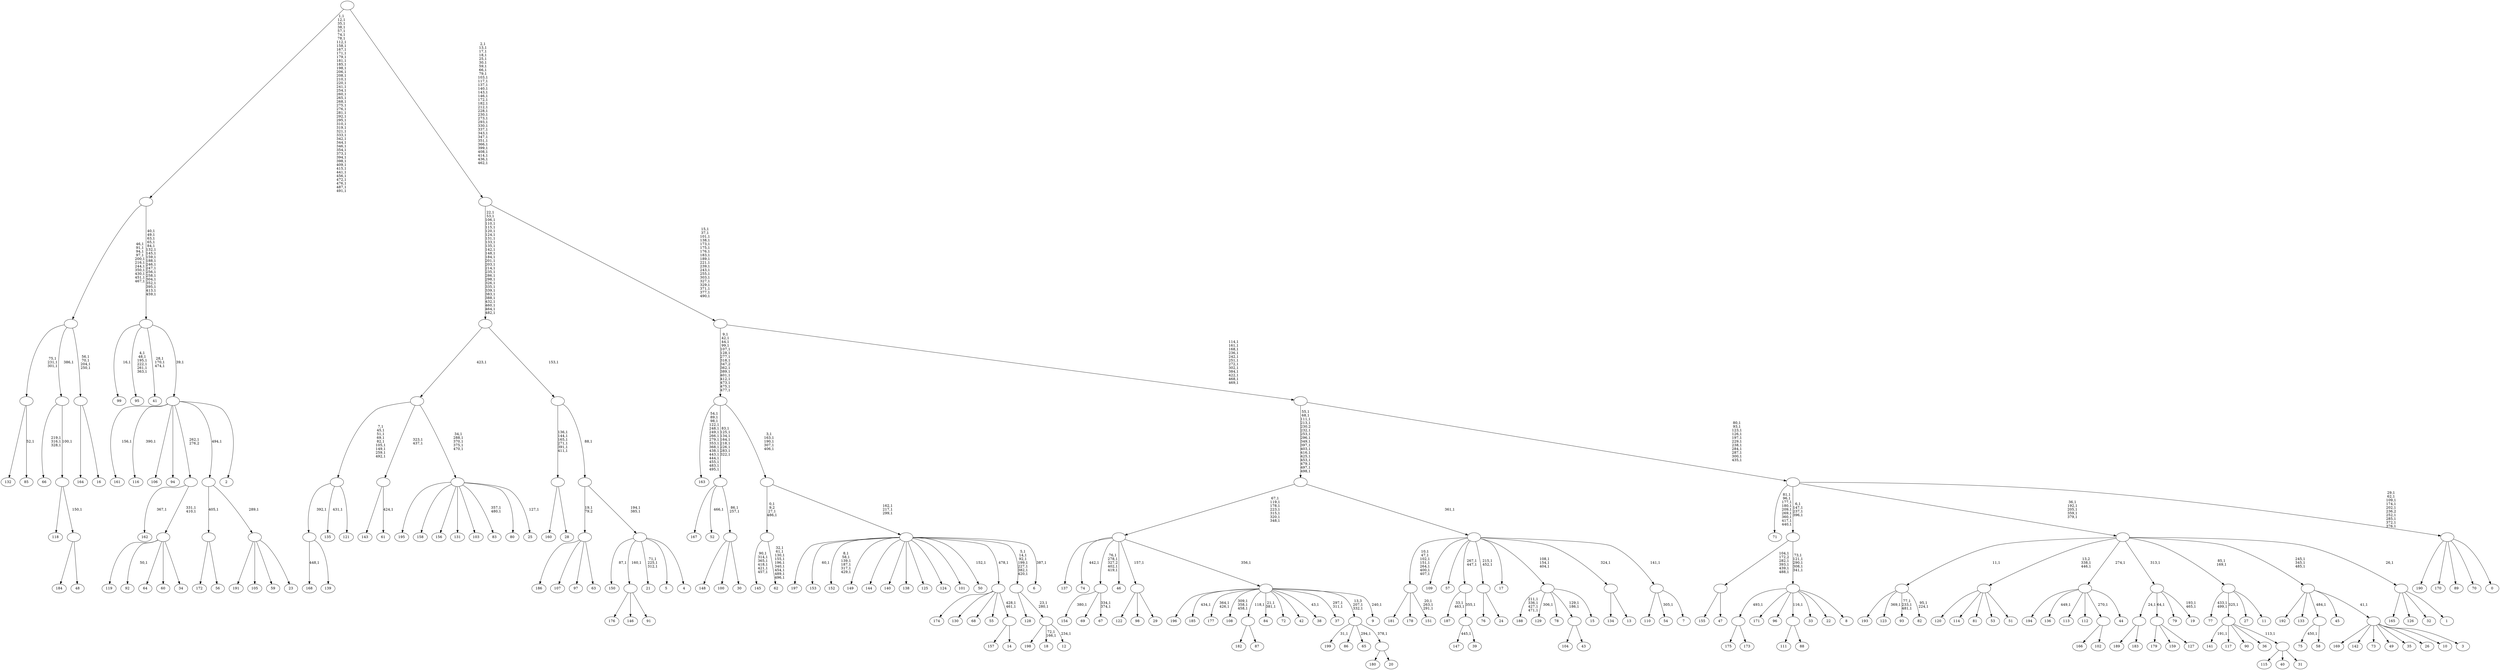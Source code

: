 digraph T {
	700 [label="199"]
	698 [label="198"]
	697 [label="197"]
	696 [label="196"]
	695 [label="195"]
	694 [label="194"]
	693 [label="193"]
	692 [label="192"]
	691 [label="191"]
	690 [label="190"]
	689 [label="189"]
	688 [label="188"]
	683 [label="187"]
	680 [label="186"]
	679 [label="185"]
	677 [label="184"]
	676 [label="183"]
	675 [label=""]
	674 [label="182"]
	673 [label="181"]
	672 [label="180"]
	671 [label="179"]
	670 [label="178"]
	669 [label="177"]
	666 [label="176"]
	665 [label="175"]
	664 [label="174"]
	663 [label="173"]
	662 [label=""]
	661 [label="172"]
	660 [label="171"]
	659 [label="170"]
	658 [label="169"]
	657 [label="168"]
	655 [label="167"]
	654 [label="166"]
	653 [label="165"]
	652 [label="164"]
	651 [label="163"]
	634 [label="162"]
	632 [label="161"]
	630 [label="160"]
	629 [label="159"]
	628 [label="158"]
	627 [label="157"]
	626 [label="156"]
	625 [label="155"]
	624 [label="154"]
	622 [label="153"]
	620 [label="152"]
	613 [label="151"]
	609 [label=""]
	602 [label="150"]
	600 [label="149"]
	599 [label="148"]
	598 [label="147"]
	596 [label="146"]
	595 [label="145"]
	588 [label="144"]
	587 [label="143"]
	586 [label="142"]
	585 [label="141"]
	583 [label="140"]
	582 [label="139"]
	581 [label=""]
	580 [label="138"]
	579 [label="137"]
	578 [label="136"]
	576 [label="135"]
	574 [label="134"]
	573 [label="133"]
	572 [label="132"]
	571 [label="131"]
	570 [label="130"]
	569 [label="129"]
	567 [label="128"]
	566 [label="127"]
	565 [label=""]
	564 [label="126"]
	563 [label="125"]
	562 [label="124"]
	561 [label="123"]
	559 [label="122"]
	558 [label="121"]
	557 [label=""]
	548 [label="120"]
	547 [label="119"]
	546 [label="118"]
	545 [label="117"]
	544 [label="116"]
	542 [label="115"]
	541 [label="114"]
	540 [label="113"]
	539 [label="112"]
	538 [label="111"]
	537 [label="110"]
	536 [label="109"]
	535 [label="108"]
	531 [label="107"]
	530 [label="106"]
	529 [label="105"]
	528 [label="104"]
	527 [label="103"]
	526 [label="102"]
	525 [label=""]
	524 [label="101"]
	523 [label="100"]
	522 [label="99"]
	520 [label="98"]
	519 [label="97"]
	518 [label="96"]
	517 [label="95"]
	510 [label="94"]
	509 [label="93"]
	505 [label="92"]
	503 [label="91"]
	502 [label=""]
	501 [label="90"]
	500 [label="89"]
	499 [label="88"]
	498 [label=""]
	497 [label="87"]
	496 [label=""]
	495 [label="86"]
	494 [label="85"]
	492 [label=""]
	489 [label="84"]
	486 [label="83"]
	483 [label="82"]
	480 [label=""]
	479 [label="81"]
	478 [label="80"]
	477 [label="79"]
	476 [label="78"]
	475 [label="77"]
	472 [label="76"]
	471 [label="75"]
	469 [label="74"]
	467 [label="73"]
	466 [label="72"]
	465 [label="71"]
	455 [label="70"]
	454 [label="69"]
	453 [label="68"]
	452 [label="67"]
	449 [label=""]
	445 [label="66"]
	441 [label="65"]
	439 [label="64"]
	438 [label="63"]
	437 [label=""]
	436 [label="62"]
	426 [label=""]
	423 [label="61"]
	421 [label=""]
	419 [label="60"]
	418 [label="59"]
	417 [label="58"]
	416 [label=""]
	415 [label="57"]
	414 [label="56"]
	413 [label=""]
	412 [label="55"]
	411 [label="54"]
	409 [label="53"]
	408 [label="52"]
	406 [label="51"]
	405 [label=""]
	403 [label="50"]
	401 [label="49"]
	400 [label="48"]
	399 [label=""]
	398 [label=""]
	397 [label=""]
	396 [label="47"]
	395 [label=""]
	390 [label="46"]
	389 [label="45"]
	388 [label="44"]
	387 [label=""]
	386 [label="43"]
	385 [label=""]
	383 [label="42"]
	382 [label="41"]
	378 [label="40"]
	377 [label="39"]
	376 [label=""]
	375 [label=""]
	373 [label="38"]
	371 [label="37"]
	368 [label="36"]
	367 [label="35"]
	366 [label="34"]
	365 [label=""]
	363 [label=""]
	362 [label="33"]
	361 [label="32"]
	360 [label="31"]
	359 [label=""]
	358 [label=""]
	357 [label="30"]
	356 [label=""]
	354 [label=""]
	346 [label="29"]
	345 [label=""]
	344 [label="28"]
	343 [label=""]
	337 [label="27"]
	336 [label="26"]
	335 [label="25"]
	333 [label=""]
	328 [label=""]
	327 [label="24"]
	326 [label=""]
	324 [label="23"]
	323 [label=""]
	322 [label=""]
	321 [label="22"]
	320 [label="21"]
	316 [label="20"]
	315 [label=""]
	314 [label=""]
	312 [label="19"]
	309 [label=""]
	308 [label="18"]
	305 [label="17"]
	304 [label="16"]
	303 [label=""]
	299 [label=""]
	288 [label="15"]
	287 [label=""]
	284 [label="14"]
	283 [label=""]
	281 [label=""]
	280 [label="13"]
	279 [label=""]
	278 [label="12"]
	276 [label=""]
	274 [label=""]
	267 [label="11"]
	266 [label=""]
	264 [label="10"]
	263 [label="9"]
	261 [label=""]
	260 [label=""]
	253 [label="8"]
	252 [label=""]
	247 [label=""]
	243 [label="7"]
	242 [label=""]
	241 [label=""]
	240 [label=""]
	224 [label="6"]
	222 [label=""]
	219 [label=""]
	214 [label=""]
	199 [label="5"]
	198 [label="4"]
	197 [label=""]
	195 [label=""]
	194 [label=""]
	193 [label=""]
	165 [label="3"]
	164 [label=""]
	163 [label=""]
	160 [label="2"]
	159 [label=""]
	158 [label=""]
	140 [label=""]
	92 [label="1"]
	91 [label=""]
	90 [label=""]
	85 [label="0"]
	84 [label=""]
	75 [label=""]
	64 [label=""]
	52 [label=""]
	33 [label=""]
	0 [label=""]
	675 -> 689 [label=""]
	675 -> 676 [label=""]
	662 -> 665 [label=""]
	662 -> 663 [label=""]
	609 -> 613 [label="20,1\n263,1\n291,1"]
	609 -> 673 [label=""]
	609 -> 670 [label=""]
	581 -> 657 [label="448,1"]
	581 -> 582 [label=""]
	565 -> 671 [label=""]
	565 -> 629 [label=""]
	565 -> 566 [label=""]
	557 -> 576 [label="431,1"]
	557 -> 581 [label="392,1"]
	557 -> 558 [label=""]
	525 -> 654 [label=""]
	525 -> 526 [label=""]
	502 -> 666 [label=""]
	502 -> 596 [label=""]
	502 -> 503 [label=""]
	498 -> 538 [label=""]
	498 -> 499 [label=""]
	496 -> 674 [label=""]
	496 -> 497 [label=""]
	492 -> 494 [label="52,1"]
	492 -> 572 [label=""]
	480 -> 483 [label="95,1\n224,1"]
	480 -> 509 [label="77,1\n233,1\n481,1"]
	480 -> 561 [label="369,1"]
	480 -> 693 [label=""]
	449 -> 452 [label="334,1\n374,1"]
	449 -> 624 [label="380,1"]
	449 -> 454 [label=""]
	437 -> 680 [label=""]
	437 -> 531 [label=""]
	437 -> 519 [label=""]
	437 -> 438 [label=""]
	426 -> 436 [label="32,1\n61,1\n130,1\n155,1\n196,1\n340,1\n454,1\n489,1\n496,1"]
	426 -> 595 [label="90,1\n314,1\n365,1\n418,1\n421,1\n457,1"]
	421 -> 423 [label="424,1"]
	421 -> 587 [label=""]
	416 -> 471 [label="450,1"]
	416 -> 417 [label=""]
	413 -> 661 [label=""]
	413 -> 414 [label=""]
	405 -> 548 [label=""]
	405 -> 541 [label=""]
	405 -> 479 [label=""]
	405 -> 409 [label=""]
	405 -> 406 [label=""]
	399 -> 677 [label=""]
	399 -> 400 [label=""]
	398 -> 546 [label=""]
	398 -> 399 [label="150,1"]
	397 -> 445 [label="219,1\n316,1\n328,1"]
	397 -> 398 [label="100,1"]
	395 -> 625 [label=""]
	395 -> 396 [label=""]
	387 -> 578 [label="449,1"]
	387 -> 694 [label=""]
	387 -> 540 [label=""]
	387 -> 539 [label=""]
	387 -> 525 [label="270,1"]
	387 -> 388 [label=""]
	385 -> 528 [label=""]
	385 -> 386 [label=""]
	376 -> 598 [label="445,1"]
	376 -> 377 [label=""]
	375 -> 683 [label="33,1\n463,1"]
	375 -> 376 [label="355,1"]
	365 -> 505 [label="50,1"]
	365 -> 547 [label=""]
	365 -> 439 [label=""]
	365 -> 419 [label=""]
	365 -> 366 [label=""]
	363 -> 365 [label="331,1\n410,1"]
	363 -> 634 [label="367,1"]
	359 -> 542 [label=""]
	359 -> 378 [label=""]
	359 -> 360 [label=""]
	358 -> 585 [label="191,1"]
	358 -> 545 [label=""]
	358 -> 501 [label=""]
	358 -> 368 [label=""]
	358 -> 359 [label="113,1"]
	356 -> 599 [label=""]
	356 -> 523 [label=""]
	356 -> 357 [label=""]
	354 -> 356 [label="86,1\n257,1"]
	354 -> 408 [label="466,1"]
	354 -> 655 [label=""]
	345 -> 559 [label=""]
	345 -> 520 [label=""]
	345 -> 346 [label=""]
	343 -> 630 [label=""]
	343 -> 344 [label=""]
	333 -> 335 [label="127,1"]
	333 -> 486 [label="357,1\n480,1"]
	333 -> 695 [label=""]
	333 -> 628 [label=""]
	333 -> 626 [label=""]
	333 -> 571 [label=""]
	333 -> 527 [label=""]
	333 -> 478 [label=""]
	328 -> 333 [label="34,1\n288,1\n370,1\n375,1\n470,1"]
	328 -> 421 [label="323,1\n437,1"]
	328 -> 557 [label="7,1\n45,1\n51,1\n69,1\n82,1\n105,1\n149,1\n259,1\n492,1"]
	326 -> 472 [label=""]
	326 -> 327 [label=""]
	323 -> 691 [label=""]
	323 -> 529 [label=""]
	323 -> 418 [label=""]
	323 -> 324 [label=""]
	322 -> 413 [label="405,1"]
	322 -> 323 [label="289,1"]
	315 -> 672 [label=""]
	315 -> 316 [label=""]
	314 -> 441 [label="294,1"]
	314 -> 700 [label="31,1"]
	314 -> 495 [label=""]
	314 -> 315 [label="378,1"]
	309 -> 312 [label="193,1\n465,1"]
	309 -> 675 [label="24,1"]
	309 -> 565 [label="64,1"]
	309 -> 477 [label=""]
	303 -> 652 [label=""]
	303 -> 304 [label=""]
	299 -> 303 [label="56,1\n70,1\n204,1\n250,1"]
	299 -> 492 [label="75,1\n231,1\n301,1"]
	299 -> 397 [label="386,1"]
	287 -> 385 [label="129,1\n186,1"]
	287 -> 569 [label="306,1"]
	287 -> 688 [label="211,1\n336,1\n427,1\n471,1"]
	287 -> 476 [label=""]
	287 -> 288 [label=""]
	283 -> 627 [label=""]
	283 -> 284 [label=""]
	281 -> 283 [label="428,1\n461,1"]
	281 -> 664 [label=""]
	281 -> 570 [label=""]
	281 -> 453 [label=""]
	281 -> 412 [label=""]
	279 -> 574 [label=""]
	279 -> 280 [label=""]
	276 -> 278 [label="234,1"]
	276 -> 308 [label="72,1\n166,1"]
	276 -> 698 [label=""]
	274 -> 276 [label="23,1\n280,1"]
	274 -> 567 [label=""]
	266 -> 475 [label="433,1\n499,1"]
	266 -> 358 [label="325,1"]
	266 -> 337 [label=""]
	266 -> 267 [label=""]
	261 -> 263 [label="240,1"]
	261 -> 314 [label="13,3\n207,1\n332,1"]
	261 -> 371 [label="297,1\n311,1"]
	261 -> 373 [label="43,1"]
	261 -> 489 [label="21,1\n381,1"]
	261 -> 535 [label="309,1\n358,1\n458,1"]
	261 -> 669 [label="364,1\n426,1"]
	261 -> 679 [label="434,1"]
	261 -> 696 [label=""]
	261 -> 496 [label="118,1"]
	261 -> 466 [label=""]
	261 -> 383 [label=""]
	260 -> 449 [label="76,1\n278,1\n327,2\n402,1\n419,1"]
	260 -> 469 [label="442,1"]
	260 -> 579 [label=""]
	260 -> 390 [label=""]
	260 -> 345 [label="157,1"]
	260 -> 261 [label="356,1"]
	252 -> 662 [label="493,1"]
	252 -> 660 [label=""]
	252 -> 518 [label=""]
	252 -> 498 [label="116,1"]
	252 -> 362 [label=""]
	252 -> 321 [label=""]
	252 -> 253 [label=""]
	247 -> 252 [label="73,1\n121,1\n290,1\n308,1\n341,1"]
	247 -> 395 [label="104,1\n172,2\n282,1\n393,1\n439,1\n488,1"]
	242 -> 411 [label="305,1"]
	242 -> 537 [label=""]
	242 -> 243 [label=""]
	241 -> 287 [label="108,1\n154,1\n404,1"]
	241 -> 326 [label="215,1\n452,1"]
	241 -> 375 [label="267,1\n447,1"]
	241 -> 609 [label="10,1\n47,1\n102,1\n151,1\n264,1\n400,1\n407,1"]
	241 -> 536 [label=""]
	241 -> 415 [label=""]
	241 -> 305 [label=""]
	241 -> 279 [label="324,1"]
	241 -> 242 [label="141,1"]
	240 -> 260 [label="67,1\n119,1\n178,1\n223,1\n315,1\n320,1\n348,1"]
	240 -> 241 [label="361,1"]
	222 -> 224 [label="387,1"]
	222 -> 274 [label="5,1\n14,1\n92,1\n199,1\n227,1\n382,1\n420,1"]
	222 -> 403 [label="152,1"]
	222 -> 620 [label="8,1\n58,1\n139,1\n187,1\n317,1\n429,1"]
	222 -> 622 [label="60,1"]
	222 -> 697 [label=""]
	222 -> 600 [label=""]
	222 -> 588 [label=""]
	222 -> 583 [label=""]
	222 -> 580 [label=""]
	222 -> 563 [label=""]
	222 -> 562 [label=""]
	222 -> 524 [label=""]
	222 -> 281 [label="478,1"]
	219 -> 222 [label="162,1\n217,1\n299,1"]
	219 -> 426 [label="0,1\n9,2\n27,1\n486,1"]
	214 -> 219 [label="3,1\n163,1\n190,1\n307,1\n406,1"]
	214 -> 354 [label="83,1\n125,1\n134,1\n164,1\n218,1\n226,1\n283,1\n322,1"]
	214 -> 651 [label="54,1\n89,1\n98,1\n122,1\n248,1\n249,1\n266,1\n279,1\n353,1\n368,1\n438,1\n443,1\n444,1\n455,1\n483,1\n495,1"]
	197 -> 320 [label="71,1\n225,1\n312,1"]
	197 -> 602 [label="87,1"]
	197 -> 502 [label="160,1"]
	197 -> 199 [label=""]
	197 -> 198 [label=""]
	195 -> 197 [label="194,1\n385,1"]
	195 -> 437 [label="19,1\n79,2"]
	194 -> 343 [label="136,1\n144,1\n165,1\n271,1\n391,1\n411,1"]
	194 -> 195 [label="88,1"]
	193 -> 328 [label="423,1"]
	193 -> 194 [label="153,1"]
	164 -> 658 [label=""]
	164 -> 586 [label=""]
	164 -> 467 [label=""]
	164 -> 401 [label=""]
	164 -> 367 [label=""]
	164 -> 336 [label=""]
	164 -> 264 [label=""]
	164 -> 165 [label=""]
	163 -> 692 [label=""]
	163 -> 573 [label=""]
	163 -> 416 [label="484,1"]
	163 -> 389 [label=""]
	163 -> 164 [label="41,1"]
	159 -> 544 [label="390,1"]
	159 -> 632 [label="156,1"]
	159 -> 530 [label=""]
	159 -> 510 [label=""]
	159 -> 363 [label="262,1\n276,2"]
	159 -> 322 [label="494,1"]
	159 -> 160 [label=""]
	158 -> 382 [label="28,1\n170,1\n474,1"]
	158 -> 517 [label="4,1\n48,1\n195,1\n222,1\n261,1\n363,1"]
	158 -> 522 [label="16,1"]
	158 -> 159 [label="39,1"]
	140 -> 158 [label="40,1\n49,1\n63,1\n65,1\n84,1\n132,1\n145,1\n159,1\n188,1\n246,1\n247,1\n256,1\n258,1\n304,1\n352,1\n395,1\n413,1\n459,1"]
	140 -> 299 [label="46,1\n91,1\n94,1\n97,1\n200,1\n216,1\n244,1\n350,1\n430,1\n451,1\n467,1"]
	91 -> 653 [label=""]
	91 -> 564 [label=""]
	91 -> 361 [label=""]
	91 -> 92 [label=""]
	90 -> 163 [label="245,1\n345,1\n485,1"]
	90 -> 266 [label="85,1\n169,1"]
	90 -> 405 [label="13,2\n338,1\n446,1"]
	90 -> 480 [label="11,1"]
	90 -> 387 [label="274,1"]
	90 -> 309 [label="313,1"]
	90 -> 91 [label="26,1"]
	84 -> 690 [label=""]
	84 -> 659 [label=""]
	84 -> 500 [label=""]
	84 -> 455 [label=""]
	84 -> 85 [label=""]
	75 -> 84 [label="29,1\n62,1\n109,1\n174,1\n202,1\n236,2\n252,1\n285,1\n372,1\n376,1"]
	75 -> 90 [label="36,1\n192,1\n205,1\n359,1\n379,1"]
	75 -> 247 [label="6,1\n147,1\n237,1\n396,1"]
	75 -> 465 [label="81,1\n96,1\n177,1\n180,1\n209,1\n269,1\n360,1\n417,1\n440,1"]
	64 -> 75 [label="80,1\n93,1\n123,1\n126,1\n197,1\n229,1\n238,1\n284,1\n287,1\n300,1\n435,1"]
	64 -> 240 [label="55,1\n68,1\n111,1\n213,1\n230,2\n232,1\n253,1\n296,1\n349,1\n397,1\n403,1\n416,1\n425,1\n453,1\n479,1\n497,1\n498,1"]
	52 -> 64 [label="114,1\n161,1\n168,1\n236,1\n242,1\n251,1\n272,1\n302,1\n384,1\n422,1\n468,1\n469,1"]
	52 -> 214 [label="9,1\n42,1\n44,1\n99,1\n107,1\n128,1\n277,1\n318,1\n347,2\n362,1\n389,1\n401,1\n412,1\n473,1\n475,1\n477,1"]
	33 -> 52 [label="15,1\n37,1\n101,1\n138,1\n173,1\n175,1\n176,1\n183,1\n189,1\n221,1\n239,1\n243,1\n255,1\n303,1\n327,1\n329,1\n371,1\n377,1\n490,1"]
	33 -> 193 [label="22,1\n53,1\n106,1\n110,1\n115,1\n120,1\n124,1\n131,1\n133,1\n135,1\n142,1\n148,1\n184,1\n201,1\n203,1\n214,1\n235,1\n286,1\n298,1\n326,1\n335,1\n339,1\n383,1\n388,1\n432,1\n460,1\n464,1\n482,1"]
	0 -> 33 [label="2,1\n13,1\n17,1\n18,1\n25,1\n30,1\n59,1\n66,1\n79,1\n103,1\n117,1\n137,1\n140,1\n143,1\n146,1\n172,1\n182,1\n212,1\n228,1\n230,1\n273,1\n293,1\n330,1\n337,1\n343,1\n347,1\n351,1\n366,1\n399,1\n408,1\n414,1\n436,1\n462,1"]
	0 -> 140 [label="1,1\n12,1\n35,1\n38,1\n57,1\n74,1\n78,1\n112,1\n158,1\n167,1\n171,1\n179,1\n181,1\n185,1\n198,1\n206,1\n208,1\n210,1\n220,1\n241,1\n254,1\n260,1\n265,1\n268,1\n275,1\n276,1\n281,1\n292,1\n295,1\n310,1\n319,1\n321,1\n333,1\n342,1\n344,1\n346,1\n354,1\n373,1\n394,1\n398,1\n409,1\n415,1\n441,1\n456,1\n472,1\n476,1\n487,1\n491,1"]
}
